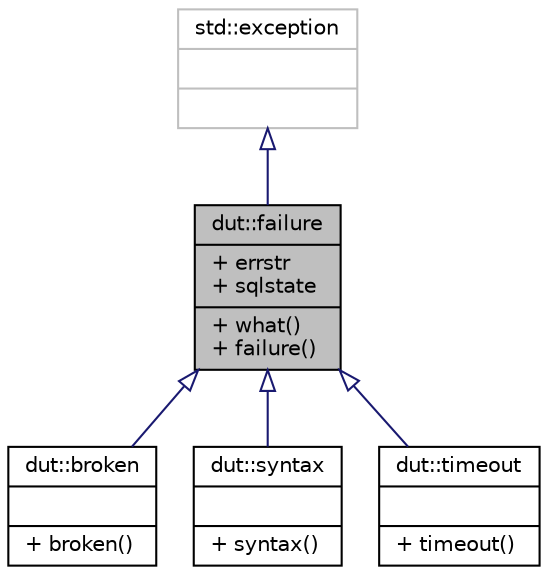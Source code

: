 digraph "dut::failure"
{
 // LATEX_PDF_SIZE
  edge [fontname="Helvetica",fontsize="10",labelfontname="Helvetica",labelfontsize="10"];
  node [fontname="Helvetica",fontsize="10",shape=record];
  Node1 [label="{dut::failure\n|+ errstr\l+ sqlstate\l|+ what()\l+ failure()\l}",height=0.2,width=0.4,color="black", fillcolor="grey75", style="filled", fontcolor="black",tooltip=" "];
  Node2 -> Node1 [dir="back",color="midnightblue",fontsize="10",style="solid",arrowtail="onormal",fontname="Helvetica"];
  Node2 [label="{std::exception\n||}",height=0.2,width=0.4,color="grey75", fillcolor="white", style="filled",tooltip=" "];
  Node1 -> Node3 [dir="back",color="midnightblue",fontsize="10",style="solid",arrowtail="onormal",fontname="Helvetica"];
  Node3 [label="{dut::broken\n||+ broken()\l}",height=0.2,width=0.4,color="black", fillcolor="white", style="filled",URL="$structdut_1_1broken.html",tooltip=" "];
  Node1 -> Node4 [dir="back",color="midnightblue",fontsize="10",style="solid",arrowtail="onormal",fontname="Helvetica"];
  Node4 [label="{dut::syntax\n||+ syntax()\l}",height=0.2,width=0.4,color="black", fillcolor="white", style="filled",URL="$structdut_1_1syntax.html",tooltip=" "];
  Node1 -> Node5 [dir="back",color="midnightblue",fontsize="10",style="solid",arrowtail="onormal",fontname="Helvetica"];
  Node5 [label="{dut::timeout\n||+ timeout()\l}",height=0.2,width=0.4,color="black", fillcolor="white", style="filled",URL="$structdut_1_1timeout.html",tooltip=" "];
}
